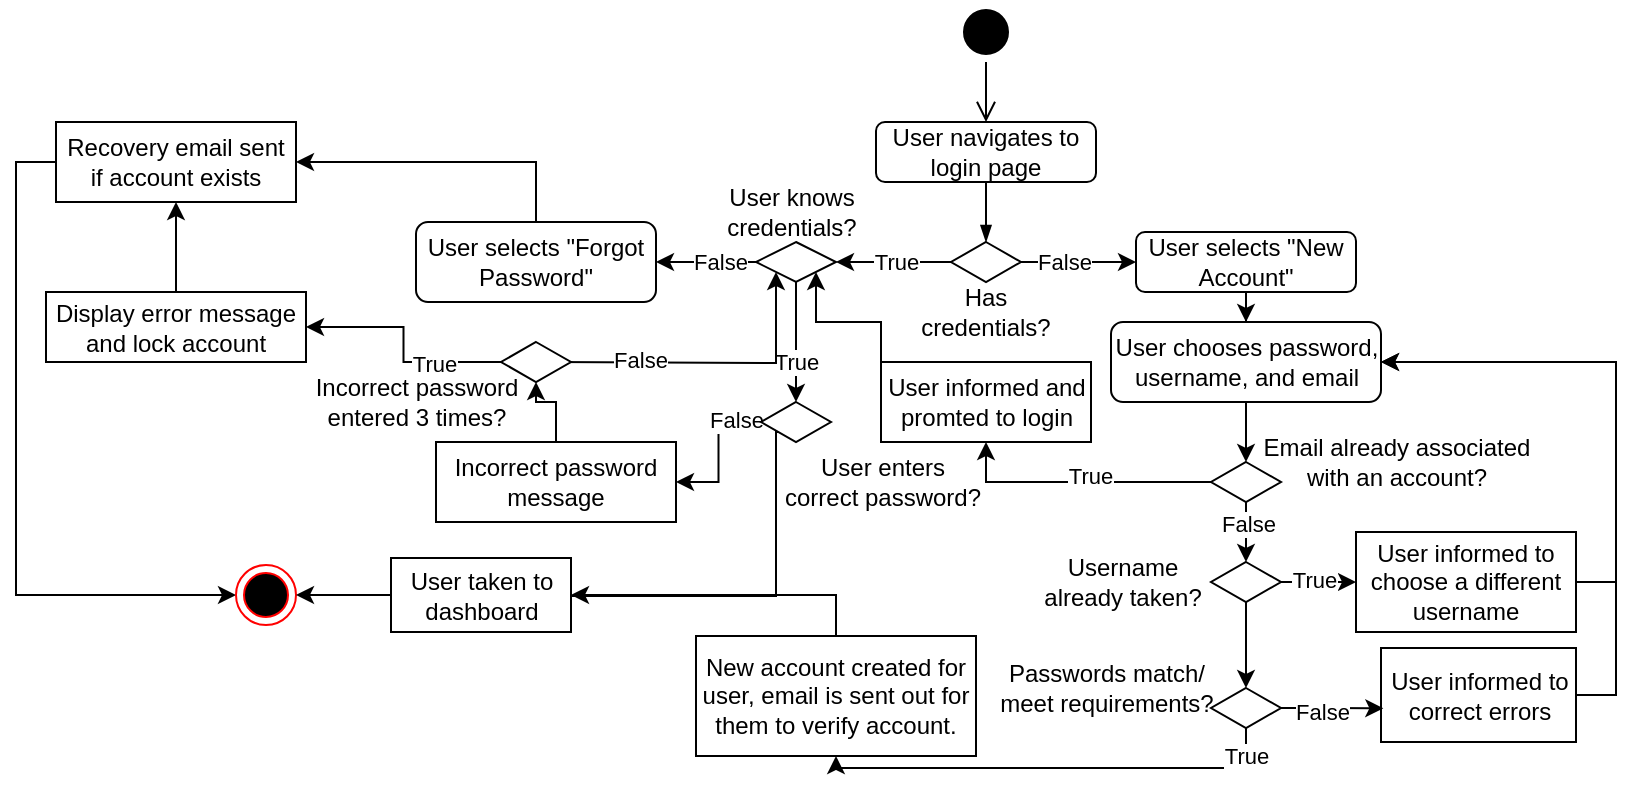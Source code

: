 <mxfile version="26.0.9">
  <diagram name="Page-1" id="e7e014a7-5840-1c2e-5031-d8a46d1fe8dd">
    <mxGraphModel dx="2241" dy="799" grid="1" gridSize="10" guides="1" tooltips="1" connect="1" arrows="1" fold="1" page="1" pageScale="1" pageWidth="1169" pageHeight="826" background="none" math="0" shadow="0">
      <root>
        <mxCell id="0" />
        <mxCell id="1" parent="0" />
        <mxCell id="Gjj0jXrXowVUlryuCmgW-41" value="" style="ellipse;html=1;shape=startState;fillColor=#000000;strokeColor=#000000;" vertex="1" parent="1">
          <mxGeometry x="470" y="60" width="30" height="30" as="geometry" />
        </mxCell>
        <mxCell id="Gjj0jXrXowVUlryuCmgW-42" value="" style="edgeStyle=orthogonalEdgeStyle;html=1;verticalAlign=bottom;endArrow=open;endSize=8;strokeColor=#000000;rounded=0;" edge="1" source="Gjj0jXrXowVUlryuCmgW-41" parent="1">
          <mxGeometry relative="1" as="geometry">
            <mxPoint x="485" y="120" as="targetPoint" />
          </mxGeometry>
        </mxCell>
        <mxCell id="Gjj0jXrXowVUlryuCmgW-47" value="" style="edgeStyle=orthogonalEdgeStyle;rounded=0;orthogonalLoop=1;jettySize=auto;html=1;endArrow=blockThin;endFill=1;" edge="1" parent="1" source="Gjj0jXrXowVUlryuCmgW-43">
          <mxGeometry relative="1" as="geometry">
            <mxPoint x="485" y="180" as="targetPoint" />
          </mxGeometry>
        </mxCell>
        <mxCell id="Gjj0jXrXowVUlryuCmgW-43" value="User navigates to login page" style="rounded=1;whiteSpace=wrap;html=1;" vertex="1" parent="1">
          <mxGeometry x="430" y="120" width="110" height="30" as="geometry" />
        </mxCell>
        <mxCell id="Gjj0jXrXowVUlryuCmgW-49" value="" style="edgeStyle=orthogonalEdgeStyle;rounded=0;orthogonalLoop=1;jettySize=auto;html=1;" edge="1" parent="1" source="Gjj0jXrXowVUlryuCmgW-44">
          <mxGeometry relative="1" as="geometry">
            <mxPoint x="560" y="190" as="targetPoint" />
          </mxGeometry>
        </mxCell>
        <mxCell id="Gjj0jXrXowVUlryuCmgW-53" value="False" style="edgeLabel;html=1;align=center;verticalAlign=middle;resizable=0;points=[];" vertex="1" connectable="0" parent="Gjj0jXrXowVUlryuCmgW-49">
          <mxGeometry x="-0.254" relative="1" as="geometry">
            <mxPoint as="offset" />
          </mxGeometry>
        </mxCell>
        <mxCell id="Gjj0jXrXowVUlryuCmgW-51" value="" style="edgeStyle=orthogonalEdgeStyle;rounded=0;orthogonalLoop=1;jettySize=auto;html=1;" edge="1" parent="1" source="Gjj0jXrXowVUlryuCmgW-44">
          <mxGeometry relative="1" as="geometry">
            <mxPoint x="410" y="190" as="targetPoint" />
          </mxGeometry>
        </mxCell>
        <mxCell id="Gjj0jXrXowVUlryuCmgW-52" value="True" style="edgeLabel;html=1;align=center;verticalAlign=middle;resizable=0;points=[];" vertex="1" connectable="0" parent="Gjj0jXrXowVUlryuCmgW-51">
          <mxGeometry x="-0.454" y="-5" relative="1" as="geometry">
            <mxPoint x="-12" y="5" as="offset" />
          </mxGeometry>
        </mxCell>
        <mxCell id="Gjj0jXrXowVUlryuCmgW-44" value="" style="shape=rhombus;html=1;dashed=0;whiteSpace=wrap;perimeter=rhombusPerimeter;" vertex="1" parent="1">
          <mxGeometry x="467.5" y="180" width="35" height="20" as="geometry" />
        </mxCell>
        <mxCell id="Gjj0jXrXowVUlryuCmgW-45" value="Has credentials?" style="text;html=1;align=center;verticalAlign=middle;whiteSpace=wrap;rounded=0;" vertex="1" parent="1">
          <mxGeometry x="455" y="200" width="60" height="30" as="geometry" />
        </mxCell>
        <mxCell id="Gjj0jXrXowVUlryuCmgW-94" value="" style="edgeStyle=orthogonalEdgeStyle;rounded=0;orthogonalLoop=1;jettySize=auto;html=1;" edge="1" parent="1" source="Gjj0jXrXowVUlryuCmgW-55" target="Gjj0jXrXowVUlryuCmgW-93">
          <mxGeometry relative="1" as="geometry" />
        </mxCell>
        <mxCell id="Gjj0jXrXowVUlryuCmgW-55" value="User selects &quot;New Account&quot;" style="rounded=1;whiteSpace=wrap;html=1;" vertex="1" parent="1">
          <mxGeometry x="560" y="175" width="110" height="30" as="geometry" />
        </mxCell>
        <mxCell id="Gjj0jXrXowVUlryuCmgW-63" value="" style="edgeStyle=orthogonalEdgeStyle;rounded=0;orthogonalLoop=1;jettySize=auto;html=1;entryX=1;entryY=0.5;entryDx=0;entryDy=0;" edge="1" parent="1" source="Gjj0jXrXowVUlryuCmgW-56" target="Gjj0jXrXowVUlryuCmgW-68">
          <mxGeometry relative="1" as="geometry">
            <mxPoint x="315" y="190" as="targetPoint" />
          </mxGeometry>
        </mxCell>
        <mxCell id="Gjj0jXrXowVUlryuCmgW-64" value="False" style="edgeLabel;html=1;align=center;verticalAlign=middle;resizable=0;points=[];" vertex="1" connectable="0" parent="Gjj0jXrXowVUlryuCmgW-63">
          <mxGeometry x="-0.251" relative="1" as="geometry">
            <mxPoint as="offset" />
          </mxGeometry>
        </mxCell>
        <mxCell id="Gjj0jXrXowVUlryuCmgW-66" value="" style="edgeStyle=orthogonalEdgeStyle;rounded=0;orthogonalLoop=1;jettySize=auto;html=1;" edge="1" parent="1" source="Gjj0jXrXowVUlryuCmgW-56" target="Gjj0jXrXowVUlryuCmgW-65">
          <mxGeometry relative="1" as="geometry" />
        </mxCell>
        <mxCell id="Gjj0jXrXowVUlryuCmgW-67" value="True" style="edgeLabel;html=1;align=center;verticalAlign=middle;resizable=0;points=[];" vertex="1" connectable="0" parent="Gjj0jXrXowVUlryuCmgW-66">
          <mxGeometry x="-0.081" relative="1" as="geometry">
            <mxPoint y="12" as="offset" />
          </mxGeometry>
        </mxCell>
        <mxCell id="Gjj0jXrXowVUlryuCmgW-56" value="" style="shape=rhombus;html=1;dashed=0;whiteSpace=wrap;perimeter=rhombusPerimeter;" vertex="1" parent="1">
          <mxGeometry x="370" y="180" width="40" height="20" as="geometry" />
        </mxCell>
        <mxCell id="Gjj0jXrXowVUlryuCmgW-61" value="User knows credentials?" style="text;html=1;align=center;verticalAlign=middle;whiteSpace=wrap;rounded=0;" vertex="1" parent="1">
          <mxGeometry x="352.5" y="150" width="70" height="30" as="geometry" />
        </mxCell>
        <mxCell id="Gjj0jXrXowVUlryuCmgW-77" value="" style="edgeStyle=orthogonalEdgeStyle;rounded=0;orthogonalLoop=1;jettySize=auto;html=1;" edge="1" parent="1" source="Gjj0jXrXowVUlryuCmgW-65" target="Gjj0jXrXowVUlryuCmgW-76">
          <mxGeometry relative="1" as="geometry" />
        </mxCell>
        <mxCell id="Gjj0jXrXowVUlryuCmgW-123" value="False" style="edgeLabel;html=1;align=center;verticalAlign=middle;resizable=0;points=[];" vertex="1" connectable="0" parent="Gjj0jXrXowVUlryuCmgW-77">
          <mxGeometry x="-0.641" y="-1" relative="1" as="geometry">
            <mxPoint as="offset" />
          </mxGeometry>
        </mxCell>
        <mxCell id="Gjj0jXrXowVUlryuCmgW-131" style="edgeStyle=orthogonalEdgeStyle;rounded=0;orthogonalLoop=1;jettySize=auto;html=1;exitX=0;exitY=1;exitDx=0;exitDy=0;entryX=1;entryY=0.25;entryDx=0;entryDy=0;" edge="1" parent="1" source="Gjj0jXrXowVUlryuCmgW-65" target="Gjj0jXrXowVUlryuCmgW-128">
          <mxGeometry relative="1" as="geometry">
            <mxPoint x="380" y="360" as="targetPoint" />
            <Array as="points">
              <mxPoint x="380" y="275" />
              <mxPoint x="380" y="357" />
              <mxPoint x="270" y="357" />
              <mxPoint x="270" y="347" />
            </Array>
          </mxGeometry>
        </mxCell>
        <mxCell id="Gjj0jXrXowVUlryuCmgW-65" value="" style="shape=rhombus;html=1;dashed=0;whiteSpace=wrap;perimeter=rhombusPerimeter;" vertex="1" parent="1">
          <mxGeometry x="372.5" y="260" width="35" height="20" as="geometry" />
        </mxCell>
        <mxCell id="Gjj0jXrXowVUlryuCmgW-87" style="edgeStyle=orthogonalEdgeStyle;rounded=0;orthogonalLoop=1;jettySize=auto;html=1;exitX=0.5;exitY=0;exitDx=0;exitDy=0;entryX=1;entryY=0.5;entryDx=0;entryDy=0;" edge="1" parent="1" source="Gjj0jXrXowVUlryuCmgW-68" target="Gjj0jXrXowVUlryuCmgW-86">
          <mxGeometry relative="1" as="geometry" />
        </mxCell>
        <mxCell id="Gjj0jXrXowVUlryuCmgW-68" value="User selects &quot;Forgot Password&quot;" style="rounded=1;whiteSpace=wrap;html=1;" vertex="1" parent="1">
          <mxGeometry x="200" y="170" width="120" height="40" as="geometry" />
        </mxCell>
        <mxCell id="Gjj0jXrXowVUlryuCmgW-70" value="User enters&lt;div&gt;correct password?&lt;/div&gt;" style="text;html=1;align=center;verticalAlign=middle;resizable=0;points=[];autosize=1;strokeColor=none;fillColor=none;" vertex="1" parent="1">
          <mxGeometry x="372.5" y="280" width="120" height="40" as="geometry" />
        </mxCell>
        <mxCell id="Gjj0jXrXowVUlryuCmgW-80" value="" style="edgeStyle=orthogonalEdgeStyle;rounded=0;orthogonalLoop=1;jettySize=auto;html=1;" edge="1" parent="1" source="Gjj0jXrXowVUlryuCmgW-76" target="Gjj0jXrXowVUlryuCmgW-78">
          <mxGeometry relative="1" as="geometry" />
        </mxCell>
        <mxCell id="Gjj0jXrXowVUlryuCmgW-76" value="Incorrect password message" style="whiteSpace=wrap;html=1;" vertex="1" parent="1">
          <mxGeometry x="210" y="280" width="120" height="40" as="geometry" />
        </mxCell>
        <mxCell id="Gjj0jXrXowVUlryuCmgW-84" style="edgeStyle=orthogonalEdgeStyle;rounded=0;orthogonalLoop=1;jettySize=auto;html=1;exitX=1;exitY=0.5;exitDx=0;exitDy=0;entryX=0;entryY=1;entryDx=0;entryDy=0;" edge="1" parent="1" target="Gjj0jXrXowVUlryuCmgW-56">
          <mxGeometry relative="1" as="geometry">
            <mxPoint x="267.5" y="240" as="sourcePoint" />
            <mxPoint x="370" y="195" as="targetPoint" />
          </mxGeometry>
        </mxCell>
        <mxCell id="Gjj0jXrXowVUlryuCmgW-85" value="False" style="edgeLabel;html=1;align=center;verticalAlign=middle;resizable=0;points=[];" vertex="1" connectable="0" parent="Gjj0jXrXowVUlryuCmgW-84">
          <mxGeometry x="-0.435" y="1" relative="1" as="geometry">
            <mxPoint as="offset" />
          </mxGeometry>
        </mxCell>
        <mxCell id="Gjj0jXrXowVUlryuCmgW-89" style="edgeStyle=orthogonalEdgeStyle;rounded=0;orthogonalLoop=1;jettySize=auto;html=1;exitX=0;exitY=0.5;exitDx=0;exitDy=0;entryX=1;entryY=0.5;entryDx=0;entryDy=0;" edge="1" parent="1" source="Gjj0jXrXowVUlryuCmgW-78" target="Gjj0jXrXowVUlryuCmgW-88">
          <mxGeometry relative="1" as="geometry" />
        </mxCell>
        <mxCell id="Gjj0jXrXowVUlryuCmgW-91" value="True" style="edgeLabel;html=1;align=center;verticalAlign=middle;resizable=0;points=[];" vertex="1" connectable="0" parent="Gjj0jXrXowVUlryuCmgW-89">
          <mxGeometry x="0.234" y="1" relative="1" as="geometry">
            <mxPoint x="20" y="17" as="offset" />
          </mxGeometry>
        </mxCell>
        <mxCell id="Gjj0jXrXowVUlryuCmgW-78" value="" style="shape=rhombus;html=1;dashed=0;whiteSpace=wrap;perimeter=rhombusPerimeter;" vertex="1" parent="1">
          <mxGeometry x="242.5" y="230" width="35" height="20" as="geometry" />
        </mxCell>
        <mxCell id="Gjj0jXrXowVUlryuCmgW-79" value="Incorrect password&lt;div&gt;entered 3 times?&lt;/div&gt;" style="text;html=1;align=center;verticalAlign=middle;resizable=0;points=[];autosize=1;strokeColor=none;fillColor=none;" vertex="1" parent="1">
          <mxGeometry x="140" y="240" width="120" height="40" as="geometry" />
        </mxCell>
        <mxCell id="Gjj0jXrXowVUlryuCmgW-134" style="edgeStyle=orthogonalEdgeStyle;rounded=0;orthogonalLoop=1;jettySize=auto;html=1;exitX=0;exitY=0.5;exitDx=0;exitDy=0;entryX=0;entryY=0.5;entryDx=0;entryDy=0;" edge="1" parent="1" source="Gjj0jXrXowVUlryuCmgW-86" target="Gjj0jXrXowVUlryuCmgW-127">
          <mxGeometry relative="1" as="geometry" />
        </mxCell>
        <mxCell id="Gjj0jXrXowVUlryuCmgW-86" value="Recovery email sent if account exists" style="whiteSpace=wrap;html=1;" vertex="1" parent="1">
          <mxGeometry x="20" y="120" width="120" height="40" as="geometry" />
        </mxCell>
        <mxCell id="Gjj0jXrXowVUlryuCmgW-90" style="edgeStyle=orthogonalEdgeStyle;rounded=0;orthogonalLoop=1;jettySize=auto;html=1;exitX=0.5;exitY=0;exitDx=0;exitDy=0;entryX=0.5;entryY=1;entryDx=0;entryDy=0;" edge="1" parent="1" source="Gjj0jXrXowVUlryuCmgW-88" target="Gjj0jXrXowVUlryuCmgW-86">
          <mxGeometry relative="1" as="geometry" />
        </mxCell>
        <mxCell id="Gjj0jXrXowVUlryuCmgW-88" value="Display error message and lock account" style="whiteSpace=wrap;html=1;" vertex="1" parent="1">
          <mxGeometry x="15" y="205" width="130" height="35" as="geometry" />
        </mxCell>
        <mxCell id="Gjj0jXrXowVUlryuCmgW-97" style="edgeStyle=orthogonalEdgeStyle;rounded=0;orthogonalLoop=1;jettySize=auto;html=1;exitX=0.5;exitY=1;exitDx=0;exitDy=0;entryX=0.5;entryY=0;entryDx=0;entryDy=0;" edge="1" parent="1" source="Gjj0jXrXowVUlryuCmgW-93" target="Gjj0jXrXowVUlryuCmgW-95">
          <mxGeometry relative="1" as="geometry" />
        </mxCell>
        <mxCell id="Gjj0jXrXowVUlryuCmgW-93" value="User chooses password, username, and email" style="whiteSpace=wrap;html=1;rounded=1;" vertex="1" parent="1">
          <mxGeometry x="547.5" y="220" width="135" height="40" as="geometry" />
        </mxCell>
        <mxCell id="Gjj0jXrXowVUlryuCmgW-100" style="edgeStyle=orthogonalEdgeStyle;rounded=0;orthogonalLoop=1;jettySize=auto;html=1;exitX=0;exitY=0.5;exitDx=0;exitDy=0;entryX=0.5;entryY=1;entryDx=0;entryDy=0;" edge="1" parent="1" source="Gjj0jXrXowVUlryuCmgW-95" target="Gjj0jXrXowVUlryuCmgW-99">
          <mxGeometry relative="1" as="geometry" />
        </mxCell>
        <mxCell id="Gjj0jXrXowVUlryuCmgW-101" value="True" style="edgeLabel;html=1;align=center;verticalAlign=middle;resizable=0;points=[];" vertex="1" connectable="0" parent="Gjj0jXrXowVUlryuCmgW-100">
          <mxGeometry x="-0.079" y="-3" relative="1" as="geometry">
            <mxPoint as="offset" />
          </mxGeometry>
        </mxCell>
        <mxCell id="Gjj0jXrXowVUlryuCmgW-104" value="" style="edgeStyle=orthogonalEdgeStyle;rounded=0;orthogonalLoop=1;jettySize=auto;html=1;" edge="1" parent="1" source="Gjj0jXrXowVUlryuCmgW-95" target="Gjj0jXrXowVUlryuCmgW-103">
          <mxGeometry relative="1" as="geometry" />
        </mxCell>
        <mxCell id="Gjj0jXrXowVUlryuCmgW-106" value="False" style="edgeLabel;html=1;align=center;verticalAlign=middle;resizable=0;points=[];" vertex="1" connectable="0" parent="Gjj0jXrXowVUlryuCmgW-104">
          <mxGeometry x="0.189" y="-1" relative="1" as="geometry">
            <mxPoint as="offset" />
          </mxGeometry>
        </mxCell>
        <mxCell id="Gjj0jXrXowVUlryuCmgW-95" value="" style="shape=rhombus;html=1;dashed=0;whiteSpace=wrap;perimeter=rhombusPerimeter;" vertex="1" parent="1">
          <mxGeometry x="597.5" y="290" width="35" height="20" as="geometry" />
        </mxCell>
        <mxCell id="Gjj0jXrXowVUlryuCmgW-96" value="Email already associated&lt;div&gt;with an account?&lt;/div&gt;" style="text;html=1;align=center;verticalAlign=middle;resizable=0;points=[];autosize=1;strokeColor=none;fillColor=none;" vertex="1" parent="1">
          <mxGeometry x="610" y="270" width="160" height="40" as="geometry" />
        </mxCell>
        <mxCell id="Gjj0jXrXowVUlryuCmgW-102" style="edgeStyle=orthogonalEdgeStyle;rounded=0;orthogonalLoop=1;jettySize=auto;html=1;exitX=0;exitY=0;exitDx=0;exitDy=0;entryX=1;entryY=1;entryDx=0;entryDy=0;" edge="1" parent="1" source="Gjj0jXrXowVUlryuCmgW-99" target="Gjj0jXrXowVUlryuCmgW-56">
          <mxGeometry relative="1" as="geometry" />
        </mxCell>
        <mxCell id="Gjj0jXrXowVUlryuCmgW-99" value="User informed and promted to login" style="whiteSpace=wrap;html=1;" vertex="1" parent="1">
          <mxGeometry x="432.5" y="240" width="105" height="40" as="geometry" />
        </mxCell>
        <mxCell id="Gjj0jXrXowVUlryuCmgW-108" style="edgeStyle=orthogonalEdgeStyle;rounded=0;orthogonalLoop=1;jettySize=auto;html=1;exitX=1;exitY=0.5;exitDx=0;exitDy=0;entryX=0;entryY=0.5;entryDx=0;entryDy=0;" edge="1" parent="1" source="Gjj0jXrXowVUlryuCmgW-103" target="Gjj0jXrXowVUlryuCmgW-107">
          <mxGeometry relative="1" as="geometry" />
        </mxCell>
        <mxCell id="Gjj0jXrXowVUlryuCmgW-109" value="True" style="edgeLabel;html=1;align=center;verticalAlign=middle;resizable=0;points=[];" vertex="1" connectable="0" parent="Gjj0jXrXowVUlryuCmgW-108">
          <mxGeometry x="-0.132" y="1" relative="1" as="geometry">
            <mxPoint as="offset" />
          </mxGeometry>
        </mxCell>
        <mxCell id="Gjj0jXrXowVUlryuCmgW-112" value="" style="edgeStyle=orthogonalEdgeStyle;rounded=0;orthogonalLoop=1;jettySize=auto;html=1;" edge="1" parent="1" source="Gjj0jXrXowVUlryuCmgW-103" target="Gjj0jXrXowVUlryuCmgW-111">
          <mxGeometry relative="1" as="geometry" />
        </mxCell>
        <mxCell id="Gjj0jXrXowVUlryuCmgW-103" value="" style="shape=rhombus;html=1;dashed=0;whiteSpace=wrap;perimeter=rhombusPerimeter;" vertex="1" parent="1">
          <mxGeometry x="597.5" y="340" width="35" height="20" as="geometry" />
        </mxCell>
        <mxCell id="Gjj0jXrXowVUlryuCmgW-105" value="Username&lt;div&gt;already taken?&lt;/div&gt;" style="text;html=1;align=center;verticalAlign=middle;resizable=0;points=[];autosize=1;strokeColor=none;fillColor=none;" vertex="1" parent="1">
          <mxGeometry x="502.5" y="330" width="100" height="40" as="geometry" />
        </mxCell>
        <mxCell id="Gjj0jXrXowVUlryuCmgW-110" style="edgeStyle=orthogonalEdgeStyle;rounded=0;orthogonalLoop=1;jettySize=auto;html=1;exitX=1;exitY=0.5;exitDx=0;exitDy=0;entryX=1;entryY=0.5;entryDx=0;entryDy=0;" edge="1" parent="1" source="Gjj0jXrXowVUlryuCmgW-107" target="Gjj0jXrXowVUlryuCmgW-93">
          <mxGeometry relative="1" as="geometry" />
        </mxCell>
        <mxCell id="Gjj0jXrXowVUlryuCmgW-107" value="User informed to choose a different username" style="whiteSpace=wrap;html=1;" vertex="1" parent="1">
          <mxGeometry x="670" y="325" width="110" height="50" as="geometry" />
        </mxCell>
        <mxCell id="Gjj0jXrXowVUlryuCmgW-125" style="edgeStyle=orthogonalEdgeStyle;rounded=0;orthogonalLoop=1;jettySize=auto;html=1;exitX=0.5;exitY=1;exitDx=0;exitDy=0;entryX=0.5;entryY=1;entryDx=0;entryDy=0;" edge="1" parent="1" source="Gjj0jXrXowVUlryuCmgW-111" target="Gjj0jXrXowVUlryuCmgW-124">
          <mxGeometry relative="1" as="geometry" />
        </mxCell>
        <mxCell id="Gjj0jXrXowVUlryuCmgW-126" value="True" style="edgeLabel;html=1;align=center;verticalAlign=middle;resizable=0;points=[];" vertex="1" connectable="0" parent="Gjj0jXrXowVUlryuCmgW-125">
          <mxGeometry x="-0.101" y="1" relative="1" as="geometry">
            <mxPoint x="84" y="-7" as="offset" />
          </mxGeometry>
        </mxCell>
        <mxCell id="Gjj0jXrXowVUlryuCmgW-111" value="" style="shape=rhombus;html=1;dashed=0;whiteSpace=wrap;perimeter=rhombusPerimeter;" vertex="1" parent="1">
          <mxGeometry x="597.5" y="403" width="35" height="20" as="geometry" />
        </mxCell>
        <mxCell id="Gjj0jXrXowVUlryuCmgW-113" value="Passwords match/&lt;br&gt;meet requirements?" style="text;html=1;align=center;verticalAlign=middle;resizable=0;points=[];autosize=1;strokeColor=none;fillColor=none;" vertex="1" parent="1">
          <mxGeometry x="480" y="383" width="130" height="40" as="geometry" />
        </mxCell>
        <mxCell id="Gjj0jXrXowVUlryuCmgW-122" style="edgeStyle=orthogonalEdgeStyle;rounded=0;orthogonalLoop=1;jettySize=auto;html=1;exitX=1;exitY=0.5;exitDx=0;exitDy=0;entryX=1;entryY=0.5;entryDx=0;entryDy=0;" edge="1" parent="1" source="Gjj0jXrXowVUlryuCmgW-116" target="Gjj0jXrXowVUlryuCmgW-93">
          <mxGeometry relative="1" as="geometry" />
        </mxCell>
        <mxCell id="Gjj0jXrXowVUlryuCmgW-116" value="User informed to correct errors" style="whiteSpace=wrap;html=1;" vertex="1" parent="1">
          <mxGeometry x="682.5" y="383" width="97.5" height="47" as="geometry" />
        </mxCell>
        <mxCell id="Gjj0jXrXowVUlryuCmgW-120" style="edgeStyle=orthogonalEdgeStyle;rounded=0;orthogonalLoop=1;jettySize=auto;html=1;exitX=1;exitY=0.5;exitDx=0;exitDy=0;entryX=0.012;entryY=0.642;entryDx=0;entryDy=0;entryPerimeter=0;" edge="1" parent="1" source="Gjj0jXrXowVUlryuCmgW-111" target="Gjj0jXrXowVUlryuCmgW-116">
          <mxGeometry relative="1" as="geometry" />
        </mxCell>
        <mxCell id="Gjj0jXrXowVUlryuCmgW-121" value="False" style="edgeLabel;html=1;align=center;verticalAlign=middle;resizable=0;points=[];" vertex="1" connectable="0" parent="Gjj0jXrXowVUlryuCmgW-120">
          <mxGeometry x="-0.217" y="-2" relative="1" as="geometry">
            <mxPoint as="offset" />
          </mxGeometry>
        </mxCell>
        <mxCell id="Gjj0jXrXowVUlryuCmgW-129" style="edgeStyle=orthogonalEdgeStyle;rounded=0;orthogonalLoop=1;jettySize=auto;html=1;exitX=0.5;exitY=0;exitDx=0;exitDy=0;entryX=1;entryY=0.5;entryDx=0;entryDy=0;" edge="1" parent="1" source="Gjj0jXrXowVUlryuCmgW-124" target="Gjj0jXrXowVUlryuCmgW-128">
          <mxGeometry relative="1" as="geometry" />
        </mxCell>
        <mxCell id="Gjj0jXrXowVUlryuCmgW-124" value="New account created for user, email is sent out for them to verify account." style="whiteSpace=wrap;html=1;" vertex="1" parent="1">
          <mxGeometry x="340" y="377" width="140" height="60" as="geometry" />
        </mxCell>
        <mxCell id="Gjj0jXrXowVUlryuCmgW-127" value="" style="ellipse;html=1;shape=endState;fillColor=#000000;strokeColor=#ff0000;" vertex="1" parent="1">
          <mxGeometry x="110" y="341.5" width="30" height="30" as="geometry" />
        </mxCell>
        <mxCell id="Gjj0jXrXowVUlryuCmgW-132" style="edgeStyle=orthogonalEdgeStyle;rounded=0;orthogonalLoop=1;jettySize=auto;html=1;exitX=0;exitY=0.5;exitDx=0;exitDy=0;entryX=1;entryY=0.5;entryDx=0;entryDy=0;" edge="1" parent="1" source="Gjj0jXrXowVUlryuCmgW-128" target="Gjj0jXrXowVUlryuCmgW-127">
          <mxGeometry relative="1" as="geometry" />
        </mxCell>
        <mxCell id="Gjj0jXrXowVUlryuCmgW-128" value="User taken to dashboard" style="whiteSpace=wrap;html=1;" vertex="1" parent="1">
          <mxGeometry x="187.5" y="338" width="90" height="37" as="geometry" />
        </mxCell>
      </root>
    </mxGraphModel>
  </diagram>
</mxfile>
